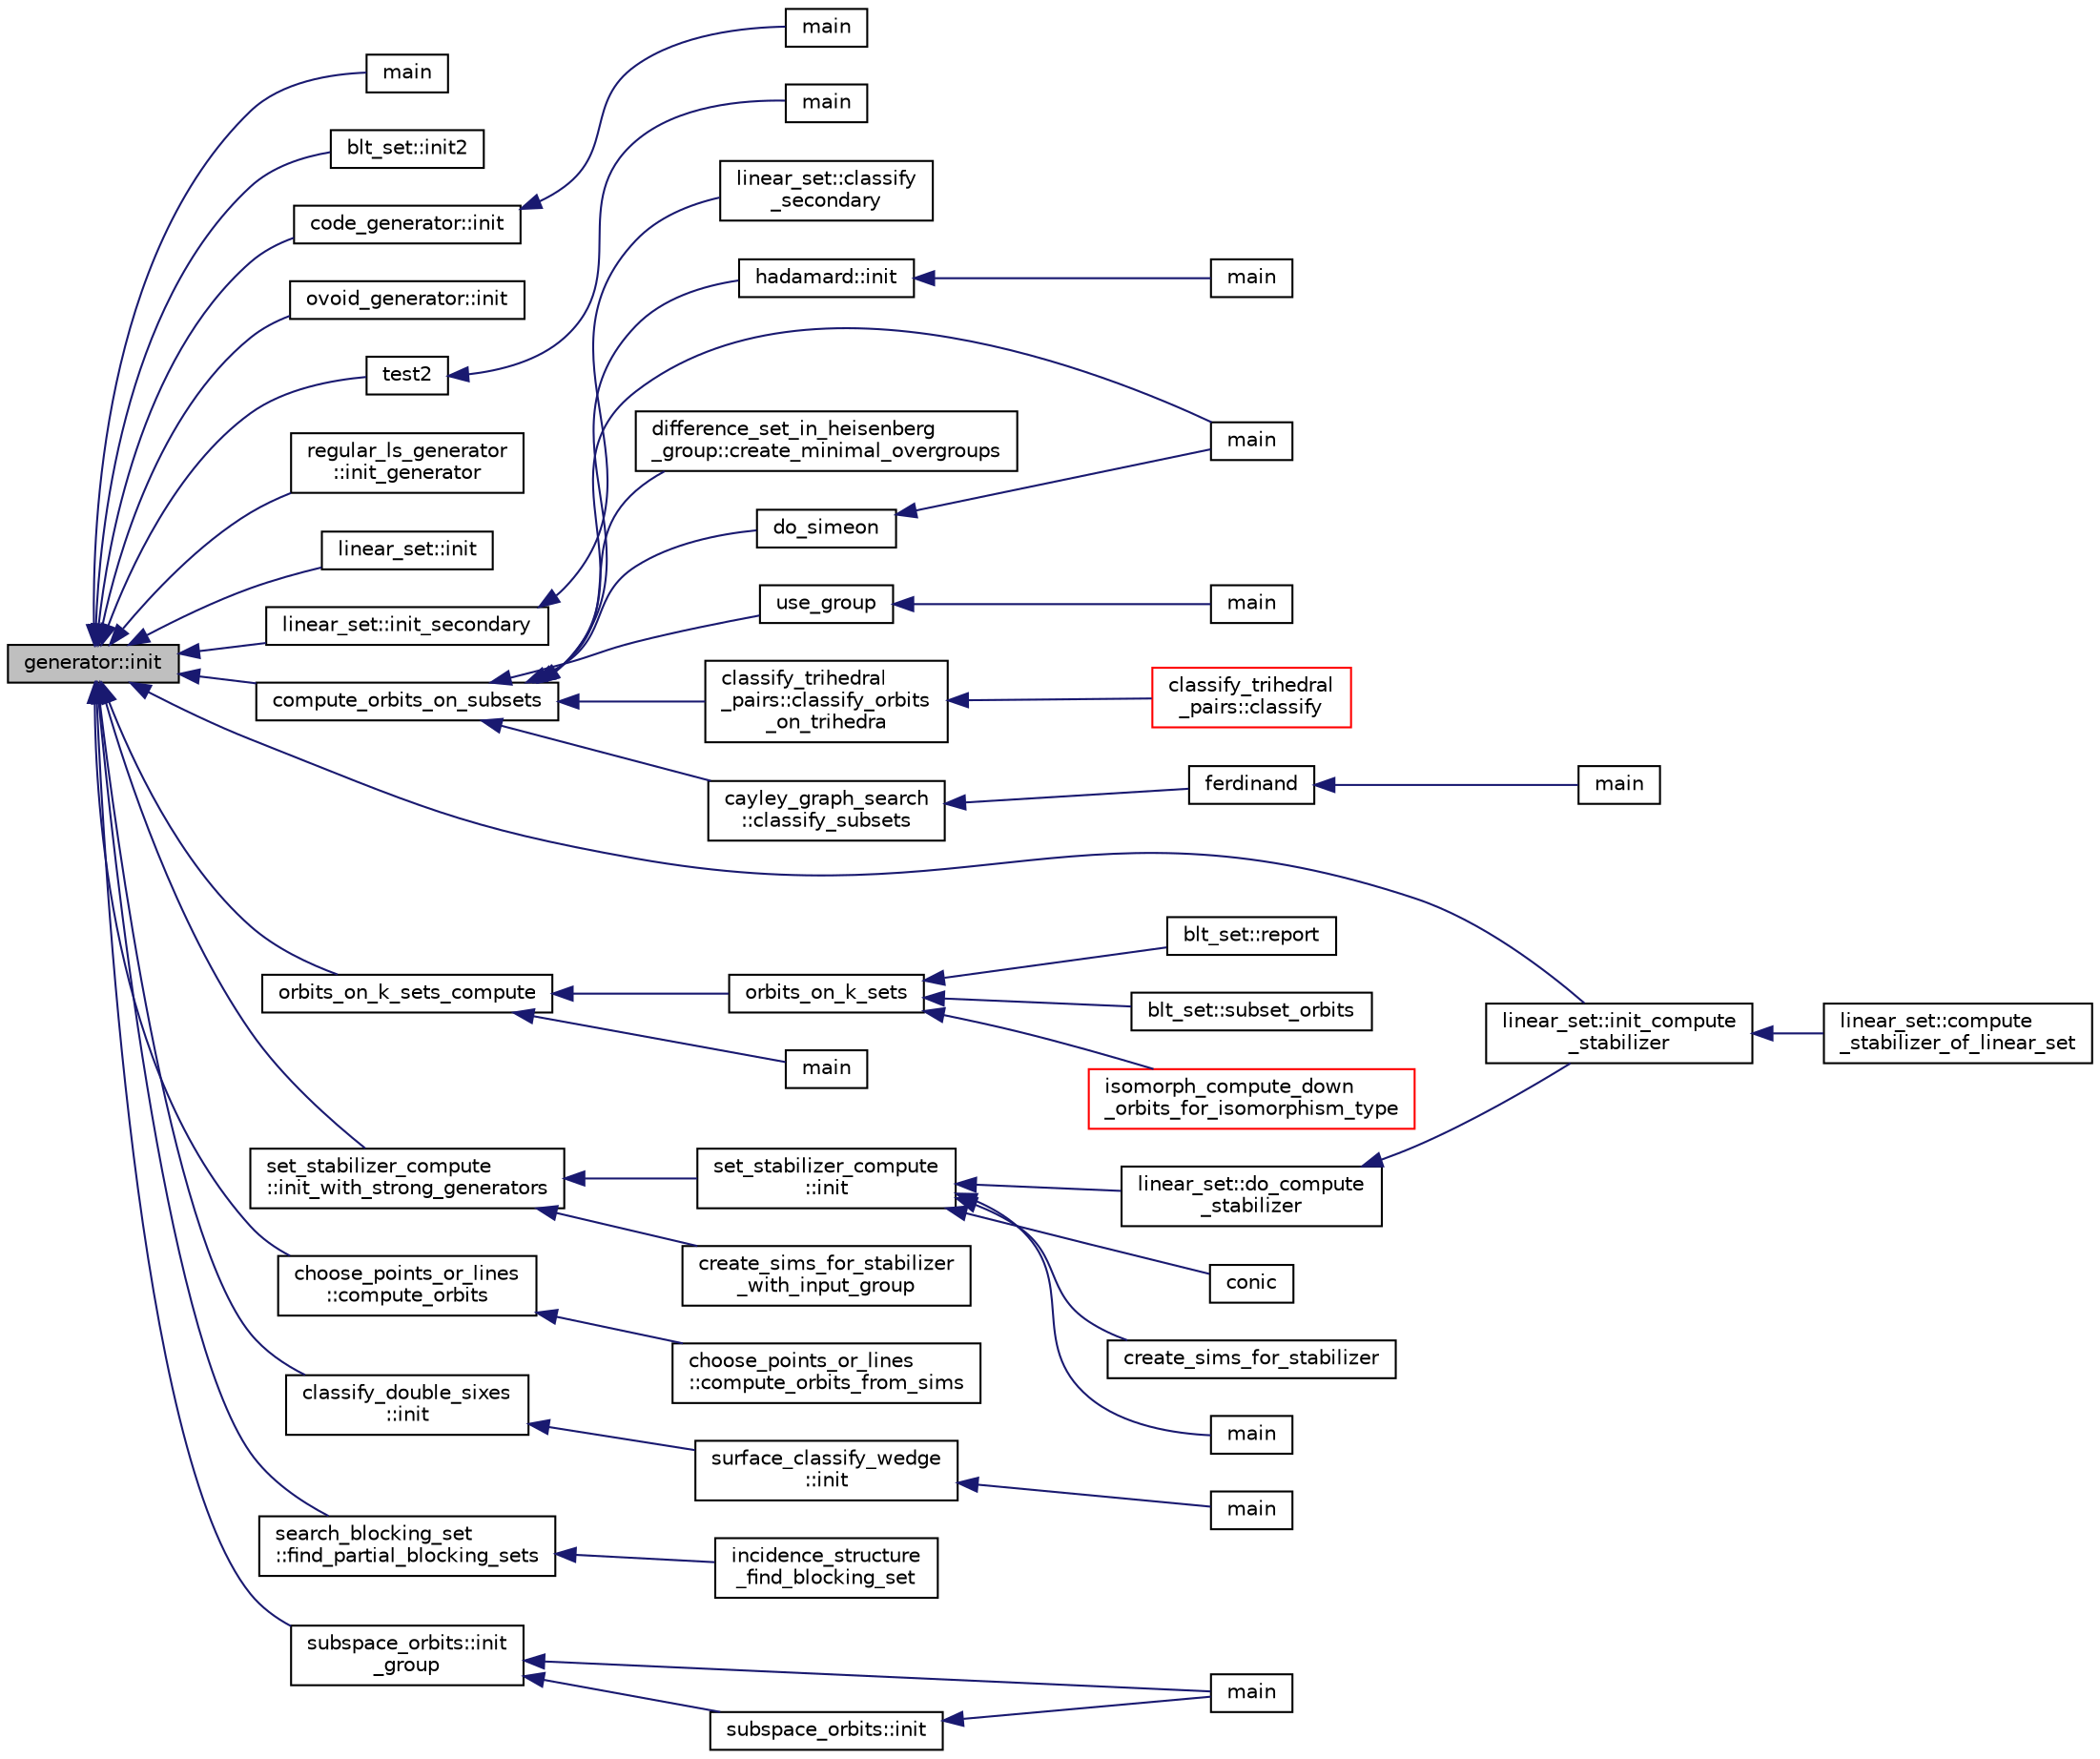 digraph "generator::init"
{
  edge [fontname="Helvetica",fontsize="10",labelfontname="Helvetica",labelfontsize="10"];
  node [fontname="Helvetica",fontsize="10",shape=record];
  rankdir="LR";
  Node9827 [label="generator::init",height=0.2,width=0.4,color="black", fillcolor="grey75", style="filled", fontcolor="black"];
  Node9827 -> Node9828 [dir="back",color="midnightblue",fontsize="10",style="solid",fontname="Helvetica"];
  Node9828 [label="main",height=0.2,width=0.4,color="black", fillcolor="white", style="filled",URL="$d2/d11/codes_8h.html#a217dbf8b442f20279ea00b898af96f52"];
  Node9827 -> Node9829 [dir="back",color="midnightblue",fontsize="10",style="solid",fontname="Helvetica"];
  Node9829 [label="blt_set::init2",height=0.2,width=0.4,color="black", fillcolor="white", style="filled",URL="$d1/d3d/classblt__set.html#a3f1204faeab71c253039beffa3e6ee76"];
  Node9827 -> Node9830 [dir="back",color="midnightblue",fontsize="10",style="solid",fontname="Helvetica"];
  Node9830 [label="code_generator::init",height=0.2,width=0.4,color="black", fillcolor="white", style="filled",URL="$db/d37/classcode__generator.html#acfaa1e8badf6f30255203f499b130af8"];
  Node9830 -> Node9831 [dir="back",color="midnightblue",fontsize="10",style="solid",fontname="Helvetica"];
  Node9831 [label="main",height=0.2,width=0.4,color="black", fillcolor="white", style="filled",URL="$d4/d4f/codes_8_c.html#a217dbf8b442f20279ea00b898af96f52"];
  Node9827 -> Node9832 [dir="back",color="midnightblue",fontsize="10",style="solid",fontname="Helvetica"];
  Node9832 [label="ovoid_generator::init",height=0.2,width=0.4,color="black", fillcolor="white", style="filled",URL="$d3/daf/classovoid__generator.html#a44d90a4751554076f432f35089a964c2"];
  Node9827 -> Node9833 [dir="back",color="midnightblue",fontsize="10",style="solid",fontname="Helvetica"];
  Node9833 [label="test2",height=0.2,width=0.4,color="black", fillcolor="white", style="filled",URL="$d9/db0/factor__space_8_c.html#a39d73a812e5fd8f1bc111e948368cb10"];
  Node9833 -> Node9834 [dir="back",color="midnightblue",fontsize="10",style="solid",fontname="Helvetica"];
  Node9834 [label="main",height=0.2,width=0.4,color="black", fillcolor="white", style="filled",URL="$d9/db0/factor__space_8_c.html#a3c04138a5bfe5d72780bb7e82a18e627"];
  Node9827 -> Node9835 [dir="back",color="midnightblue",fontsize="10",style="solid",fontname="Helvetica"];
  Node9835 [label="regular_ls_generator\l::init_generator",height=0.2,width=0.4,color="black", fillcolor="white", style="filled",URL="$d2/dd8/classregular__ls__generator.html#ad2d853778456c12a007b975c38f60ab3"];
  Node9827 -> Node9836 [dir="back",color="midnightblue",fontsize="10",style="solid",fontname="Helvetica"];
  Node9836 [label="linear_set::init",height=0.2,width=0.4,color="black", fillcolor="white", style="filled",URL="$dd/d86/classlinear__set.html#a7ab24e84423749047d5465cb15505475"];
  Node9827 -> Node9837 [dir="back",color="midnightblue",fontsize="10",style="solid",fontname="Helvetica"];
  Node9837 [label="linear_set::init_secondary",height=0.2,width=0.4,color="black", fillcolor="white", style="filled",URL="$dd/d86/classlinear__set.html#a7bf8cd7805559b5762921687a7c1ed97"];
  Node9837 -> Node9838 [dir="back",color="midnightblue",fontsize="10",style="solid",fontname="Helvetica"];
  Node9838 [label="linear_set::classify\l_secondary",height=0.2,width=0.4,color="black", fillcolor="white", style="filled",URL="$dd/d86/classlinear__set.html#a5d7659de855e20e2fa8e41e7aedcb1fc"];
  Node9827 -> Node9839 [dir="back",color="midnightblue",fontsize="10",style="solid",fontname="Helvetica"];
  Node9839 [label="linear_set::init_compute\l_stabilizer",height=0.2,width=0.4,color="black", fillcolor="white", style="filled",URL="$dd/d86/classlinear__set.html#a0cc3eaec1896fdc977b62e94623b055b"];
  Node9839 -> Node9840 [dir="back",color="midnightblue",fontsize="10",style="solid",fontname="Helvetica"];
  Node9840 [label="linear_set::compute\l_stabilizer_of_linear_set",height=0.2,width=0.4,color="black", fillcolor="white", style="filled",URL="$dd/d86/classlinear__set.html#a098a133edfbaae0fd347a69c50bdbee2"];
  Node9827 -> Node9841 [dir="back",color="midnightblue",fontsize="10",style="solid",fontname="Helvetica"];
  Node9841 [label="compute_orbits_on_subsets",height=0.2,width=0.4,color="black", fillcolor="white", style="filled",URL="$d3/d35/snakes__and__ladders__global_8_c.html#af33697aede0480110b1227f727252637"];
  Node9841 -> Node9842 [dir="back",color="midnightblue",fontsize="10",style="solid",fontname="Helvetica"];
  Node9842 [label="cayley_graph_search\l::classify_subsets",height=0.2,width=0.4,color="black", fillcolor="white", style="filled",URL="$de/dae/classcayley__graph__search.html#a4cf8a90752e018a281481ac80ad52c4b"];
  Node9842 -> Node9843 [dir="back",color="midnightblue",fontsize="10",style="solid",fontname="Helvetica"];
  Node9843 [label="ferdinand",height=0.2,width=0.4,color="black", fillcolor="white", style="filled",URL="$da/df3/ferdinand_8_c.html#a322b57727d23cf5a0932f11c30ea18d9"];
  Node9843 -> Node9844 [dir="back",color="midnightblue",fontsize="10",style="solid",fontname="Helvetica"];
  Node9844 [label="main",height=0.2,width=0.4,color="black", fillcolor="white", style="filled",URL="$da/df3/ferdinand_8_c.html#a3c04138a5bfe5d72780bb7e82a18e627"];
  Node9841 -> Node9845 [dir="back",color="midnightblue",fontsize="10",style="solid",fontname="Helvetica"];
  Node9845 [label="hadamard::init",height=0.2,width=0.4,color="black", fillcolor="white", style="filled",URL="$d7/dbb/classhadamard.html#a16af359850b8bdd0d2a73e260d496c33"];
  Node9845 -> Node9846 [dir="back",color="midnightblue",fontsize="10",style="solid",fontname="Helvetica"];
  Node9846 [label="main",height=0.2,width=0.4,color="black", fillcolor="white", style="filled",URL="$dd/d1d/hadamard_8_c.html#a3c04138a5bfe5d72780bb7e82a18e627"];
  Node9841 -> Node9847 [dir="back",color="midnightblue",fontsize="10",style="solid",fontname="Helvetica"];
  Node9847 [label="difference_set_in_heisenberg\l_group::create_minimal_overgroups",height=0.2,width=0.4,color="black", fillcolor="white", style="filled",URL="$de/d8a/classdifference__set__in__heisenberg__group.html#a9bde5ad5da3ebaebf98fbfd3e8110b79"];
  Node9841 -> Node9848 [dir="back",color="midnightblue",fontsize="10",style="solid",fontname="Helvetica"];
  Node9848 [label="main",height=0.2,width=0.4,color="black", fillcolor="white", style="filled",URL="$d5/d13/simeon_8_c.html#ae66f6b31b5ad750f1fe042a706a4e3d4"];
  Node9841 -> Node9849 [dir="back",color="midnightblue",fontsize="10",style="solid",fontname="Helvetica"];
  Node9849 [label="do_simeon",height=0.2,width=0.4,color="black", fillcolor="white", style="filled",URL="$d5/d13/simeon_8_c.html#a36cf3f9cb484fa44da7a7dfcbe9385d0"];
  Node9849 -> Node9848 [dir="back",color="midnightblue",fontsize="10",style="solid",fontname="Helvetica"];
  Node9841 -> Node9850 [dir="back",color="midnightblue",fontsize="10",style="solid",fontname="Helvetica"];
  Node9850 [label="use_group",height=0.2,width=0.4,color="black", fillcolor="white", style="filled",URL="$d9/d9f/all__cliques_8_c.html#aba62531e97173264c39afe2c7857af31"];
  Node9850 -> Node9851 [dir="back",color="midnightblue",fontsize="10",style="solid",fontname="Helvetica"];
  Node9851 [label="main",height=0.2,width=0.4,color="black", fillcolor="white", style="filled",URL="$d9/d9f/all__cliques_8_c.html#a3c04138a5bfe5d72780bb7e82a18e627"];
  Node9841 -> Node9852 [dir="back",color="midnightblue",fontsize="10",style="solid",fontname="Helvetica"];
  Node9852 [label="classify_trihedral\l_pairs::classify_orbits\l_on_trihedra",height=0.2,width=0.4,color="black", fillcolor="white", style="filled",URL="$d1/d21/classclassify__trihedral__pairs.html#a99625621bfba4bb65b3d60304b306539"];
  Node9852 -> Node9853 [dir="back",color="midnightblue",fontsize="10",style="solid",fontname="Helvetica"];
  Node9853 [label="classify_trihedral\l_pairs::classify",height=0.2,width=0.4,color="red", fillcolor="white", style="filled",URL="$d1/d21/classclassify__trihedral__pairs.html#a134e4c3042163c24bf57050f26e364e1"];
  Node9827 -> Node9859 [dir="back",color="midnightblue",fontsize="10",style="solid",fontname="Helvetica"];
  Node9859 [label="orbits_on_k_sets_compute",height=0.2,width=0.4,color="black", fillcolor="white", style="filled",URL="$d3/d35/snakes__and__ladders__global_8_c.html#a96743526b15703539d544499276aaa71"];
  Node9859 -> Node9860 [dir="back",color="midnightblue",fontsize="10",style="solid",fontname="Helvetica"];
  Node9860 [label="main",height=0.2,width=0.4,color="black", fillcolor="white", style="filled",URL="$d9/d5f/example__fano__plane_8_c.html#ae66f6b31b5ad750f1fe042a706a4e3d4"];
  Node9859 -> Node9861 [dir="back",color="midnightblue",fontsize="10",style="solid",fontname="Helvetica"];
  Node9861 [label="orbits_on_k_sets",height=0.2,width=0.4,color="black", fillcolor="white", style="filled",URL="$d3/d35/snakes__and__ladders__global_8_c.html#afe3d79116aa8b4d1a93d444a3a979b6e"];
  Node9861 -> Node9862 [dir="back",color="midnightblue",fontsize="10",style="solid",fontname="Helvetica"];
  Node9862 [label="blt_set::report",height=0.2,width=0.4,color="black", fillcolor="white", style="filled",URL="$d1/d3d/classblt__set.html#a6b19f88bd2b92ebfba7e7c362eb9065c"];
  Node9861 -> Node9863 [dir="back",color="midnightblue",fontsize="10",style="solid",fontname="Helvetica"];
  Node9863 [label="blt_set::subset_orbits",height=0.2,width=0.4,color="black", fillcolor="white", style="filled",URL="$d1/d3d/classblt__set.html#af8f79fc4346244acfa0e2c2d23c36993"];
  Node9861 -> Node9864 [dir="back",color="midnightblue",fontsize="10",style="solid",fontname="Helvetica"];
  Node9864 [label="isomorph_compute_down\l_orbits_for_isomorphism_type",height=0.2,width=0.4,color="red", fillcolor="white", style="filled",URL="$d4/d7e/isomorph__global_8_c.html#a13519b3a5d3b5ceb26b4bec6736b0086"];
  Node9827 -> Node9870 [dir="back",color="midnightblue",fontsize="10",style="solid",fontname="Helvetica"];
  Node9870 [label="set_stabilizer_compute\l::init_with_strong_generators",height=0.2,width=0.4,color="black", fillcolor="white", style="filled",URL="$d8/dc6/classset__stabilizer__compute.html#ad6def8c34e1eba080f0383038cd76016"];
  Node9870 -> Node9871 [dir="back",color="midnightblue",fontsize="10",style="solid",fontname="Helvetica"];
  Node9871 [label="set_stabilizer_compute\l::init",height=0.2,width=0.4,color="black", fillcolor="white", style="filled",URL="$d8/dc6/classset__stabilizer__compute.html#a3ffab71fb628fd1c25694c1bb69a65fe"];
  Node9871 -> Node9872 [dir="back",color="midnightblue",fontsize="10",style="solid",fontname="Helvetica"];
  Node9872 [label="main",height=0.2,width=0.4,color="black", fillcolor="white", style="filled",URL="$db/d67/test__hyperoval_8_c.html#a3c04138a5bfe5d72780bb7e82a18e627"];
  Node9871 -> Node9873 [dir="back",color="midnightblue",fontsize="10",style="solid",fontname="Helvetica"];
  Node9873 [label="conic",height=0.2,width=0.4,color="black", fillcolor="white", style="filled",URL="$d4/de8/conic_8_c.html#a96def9474b981a9d5831a9b48d85d652"];
  Node9871 -> Node9874 [dir="back",color="midnightblue",fontsize="10",style="solid",fontname="Helvetica"];
  Node9874 [label="linear_set::do_compute\l_stabilizer",height=0.2,width=0.4,color="black", fillcolor="white", style="filled",URL="$dd/d86/classlinear__set.html#ae8f58ded28fb5370f4459cca42b7463b"];
  Node9874 -> Node9839 [dir="back",color="midnightblue",fontsize="10",style="solid",fontname="Helvetica"];
  Node9871 -> Node9875 [dir="back",color="midnightblue",fontsize="10",style="solid",fontname="Helvetica"];
  Node9875 [label="create_sims_for_stabilizer",height=0.2,width=0.4,color="black", fillcolor="white", style="filled",URL="$d0/d76/tl__algebra__and__number__theory_8h.html#af2c67d225072549409be710ac3cd30f8"];
  Node9870 -> Node9876 [dir="back",color="midnightblue",fontsize="10",style="solid",fontname="Helvetica"];
  Node9876 [label="create_sims_for_stabilizer\l_with_input_group",height=0.2,width=0.4,color="black", fillcolor="white", style="filled",URL="$d0/d76/tl__algebra__and__number__theory_8h.html#af5482567a8d6ba5c2fe593bf6f7f9a0f"];
  Node9827 -> Node9877 [dir="back",color="midnightblue",fontsize="10",style="solid",fontname="Helvetica"];
  Node9877 [label="choose_points_or_lines\l::compute_orbits",height=0.2,width=0.4,color="black", fillcolor="white", style="filled",URL="$d6/d75/classchoose__points__or__lines.html#adc353e2d41dc8a39563322c8cdd85f61"];
  Node9877 -> Node9878 [dir="back",color="midnightblue",fontsize="10",style="solid",fontname="Helvetica"];
  Node9878 [label="choose_points_or_lines\l::compute_orbits_from_sims",height=0.2,width=0.4,color="black", fillcolor="white", style="filled",URL="$d6/d75/classchoose__points__or__lines.html#a4fcac2dadf459d7c75187a00a4bd64aa"];
  Node9827 -> Node9879 [dir="back",color="midnightblue",fontsize="10",style="solid",fontname="Helvetica"];
  Node9879 [label="classify_double_sixes\l::init",height=0.2,width=0.4,color="black", fillcolor="white", style="filled",URL="$dd/d23/classclassify__double__sixes.html#a8c5c41d5124b35379d626480ff225f7b"];
  Node9879 -> Node9880 [dir="back",color="midnightblue",fontsize="10",style="solid",fontname="Helvetica"];
  Node9880 [label="surface_classify_wedge\l::init",height=0.2,width=0.4,color="black", fillcolor="white", style="filled",URL="$d7/d5c/classsurface__classify__wedge.html#a43302106663b307aa8274a5112a7010a"];
  Node9880 -> Node9881 [dir="back",color="midnightblue",fontsize="10",style="solid",fontname="Helvetica"];
  Node9881 [label="main",height=0.2,width=0.4,color="black", fillcolor="white", style="filled",URL="$df/df8/surface__classify_8_c.html#a217dbf8b442f20279ea00b898af96f52"];
  Node9827 -> Node9882 [dir="back",color="midnightblue",fontsize="10",style="solid",fontname="Helvetica"];
  Node9882 [label="search_blocking_set\l::find_partial_blocking_sets",height=0.2,width=0.4,color="black", fillcolor="white", style="filled",URL="$dc/d36/classsearch__blocking__set.html#ad3fdb3d356db75a02c406bc9d4e9e9b6"];
  Node9882 -> Node9883 [dir="back",color="midnightblue",fontsize="10",style="solid",fontname="Helvetica"];
  Node9883 [label="incidence_structure\l_find_blocking_set",height=0.2,width=0.4,color="black", fillcolor="white", style="filled",URL="$df/d74/tl__geometry_8h.html#a8e3d42d0018f8a804b9686b1c4951186"];
  Node9827 -> Node9884 [dir="back",color="midnightblue",fontsize="10",style="solid",fontname="Helvetica"];
  Node9884 [label="subspace_orbits::init\l_group",height=0.2,width=0.4,color="black", fillcolor="white", style="filled",URL="$d2/d9f/classsubspace__orbits.html#ad7dfe4f51cd3eea6ccfd5318e23d36c3"];
  Node9884 -> Node9885 [dir="back",color="midnightblue",fontsize="10",style="solid",fontname="Helvetica"];
  Node9885 [label="main",height=0.2,width=0.4,color="black", fillcolor="white", style="filled",URL="$da/dd5/subspace__orbits__main_8_c.html#a217dbf8b442f20279ea00b898af96f52"];
  Node9884 -> Node9886 [dir="back",color="midnightblue",fontsize="10",style="solid",fontname="Helvetica"];
  Node9886 [label="subspace_orbits::init",height=0.2,width=0.4,color="black", fillcolor="white", style="filled",URL="$d2/d9f/classsubspace__orbits.html#ac4bc50572798a6f0bc86fb99b181b66d"];
  Node9886 -> Node9885 [dir="back",color="midnightblue",fontsize="10",style="solid",fontname="Helvetica"];
}
